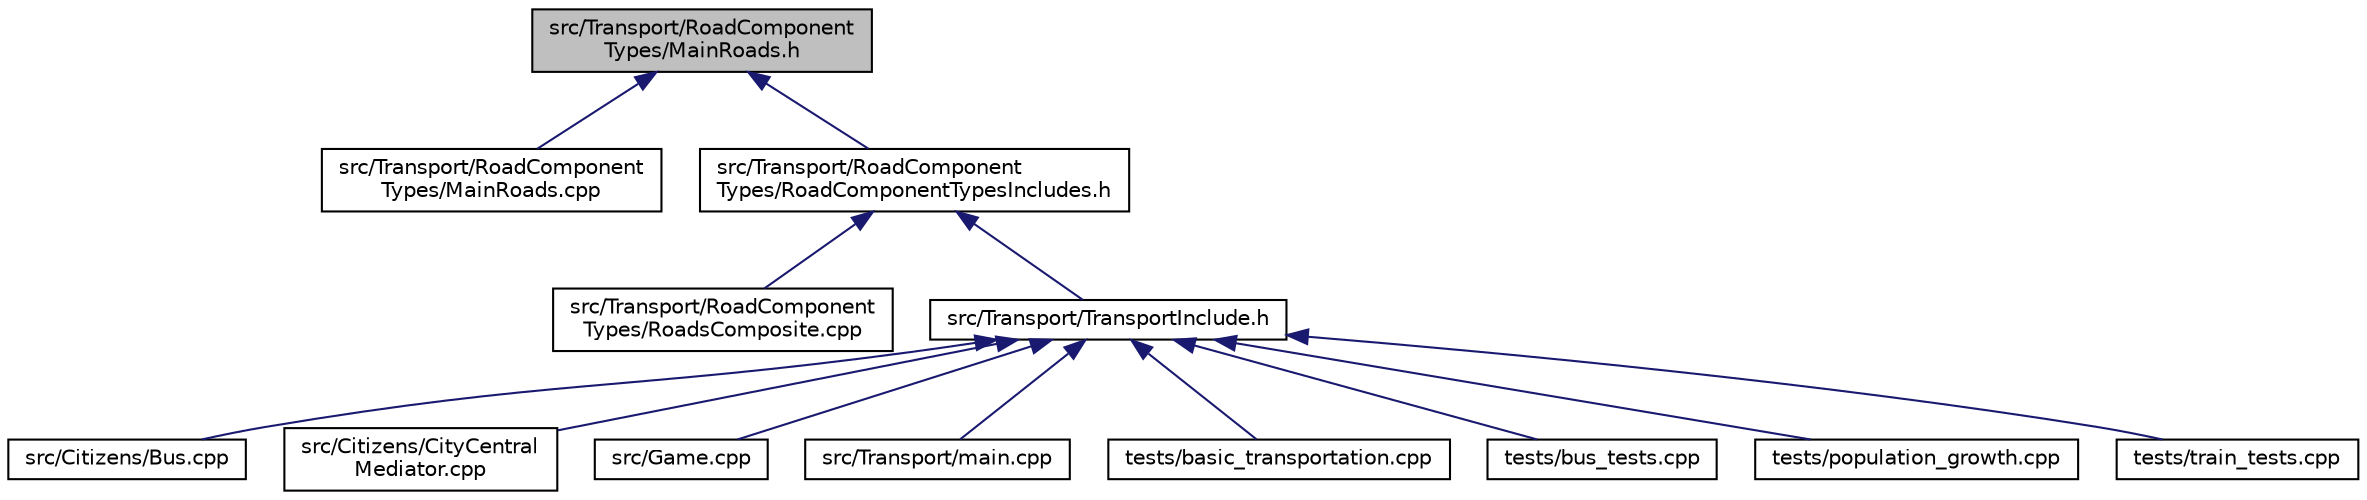 digraph "src/Transport/RoadComponentTypes/MainRoads.h"
{
 // LATEX_PDF_SIZE
  edge [fontname="Helvetica",fontsize="10",labelfontname="Helvetica",labelfontsize="10"];
  node [fontname="Helvetica",fontsize="10",shape=record];
  Node1 [label="src/Transport/RoadComponent\lTypes/MainRoads.h",height=0.2,width=0.4,color="black", fillcolor="grey75", style="filled", fontcolor="black",tooltip=" "];
  Node1 -> Node2 [dir="back",color="midnightblue",fontsize="10",style="solid"];
  Node2 [label="src/Transport/RoadComponent\lTypes/MainRoads.cpp",height=0.2,width=0.4,color="black", fillcolor="white", style="filled",URL="$MainRoads_8cpp.html",tooltip=" "];
  Node1 -> Node3 [dir="back",color="midnightblue",fontsize="10",style="solid"];
  Node3 [label="src/Transport/RoadComponent\lTypes/RoadComponentTypesIncludes.h",height=0.2,width=0.4,color="black", fillcolor="white", style="filled",URL="$RoadComponentTypesIncludes_8h.html",tooltip=" "];
  Node3 -> Node4 [dir="back",color="midnightblue",fontsize="10",style="solid"];
  Node4 [label="src/Transport/RoadComponent\lTypes/RoadsComposite.cpp",height=0.2,width=0.4,color="black", fillcolor="white", style="filled",URL="$RoadsComposite_8cpp.html",tooltip=" "];
  Node3 -> Node5 [dir="back",color="midnightblue",fontsize="10",style="solid"];
  Node5 [label="src/Transport/TransportInclude.h",height=0.2,width=0.4,color="black", fillcolor="white", style="filled",URL="$TransportInclude_8h.html",tooltip=" "];
  Node5 -> Node6 [dir="back",color="midnightblue",fontsize="10",style="solid"];
  Node6 [label="src/Citizens/Bus.cpp",height=0.2,width=0.4,color="black", fillcolor="white", style="filled",URL="$Bus_8cpp.html",tooltip=" "];
  Node5 -> Node7 [dir="back",color="midnightblue",fontsize="10",style="solid"];
  Node7 [label="src/Citizens/CityCentral\lMediator.cpp",height=0.2,width=0.4,color="black", fillcolor="white", style="filled",URL="$CityCentralMediator_8cpp.html",tooltip=" "];
  Node5 -> Node8 [dir="back",color="midnightblue",fontsize="10",style="solid"];
  Node8 [label="src/Game.cpp",height=0.2,width=0.4,color="black", fillcolor="white", style="filled",URL="$Game_8cpp.html",tooltip=" "];
  Node5 -> Node9 [dir="back",color="midnightblue",fontsize="10",style="solid"];
  Node9 [label="src/Transport/main.cpp",height=0.2,width=0.4,color="black", fillcolor="white", style="filled",URL="$Transport_2main_8cpp.html",tooltip=" "];
  Node5 -> Node10 [dir="back",color="midnightblue",fontsize="10",style="solid"];
  Node10 [label="tests/basic_transportation.cpp",height=0.2,width=0.4,color="black", fillcolor="white", style="filled",URL="$basic__transportation_8cpp.html",tooltip=" "];
  Node5 -> Node11 [dir="back",color="midnightblue",fontsize="10",style="solid"];
  Node11 [label="tests/bus_tests.cpp",height=0.2,width=0.4,color="black", fillcolor="white", style="filled",URL="$bus__tests_8cpp.html",tooltip=" "];
  Node5 -> Node12 [dir="back",color="midnightblue",fontsize="10",style="solid"];
  Node12 [label="tests/population_growth.cpp",height=0.2,width=0.4,color="black", fillcolor="white", style="filled",URL="$population__growth_8cpp.html",tooltip=" "];
  Node5 -> Node13 [dir="back",color="midnightblue",fontsize="10",style="solid"];
  Node13 [label="tests/train_tests.cpp",height=0.2,width=0.4,color="black", fillcolor="white", style="filled",URL="$train__tests_8cpp.html",tooltip=" "];
}
